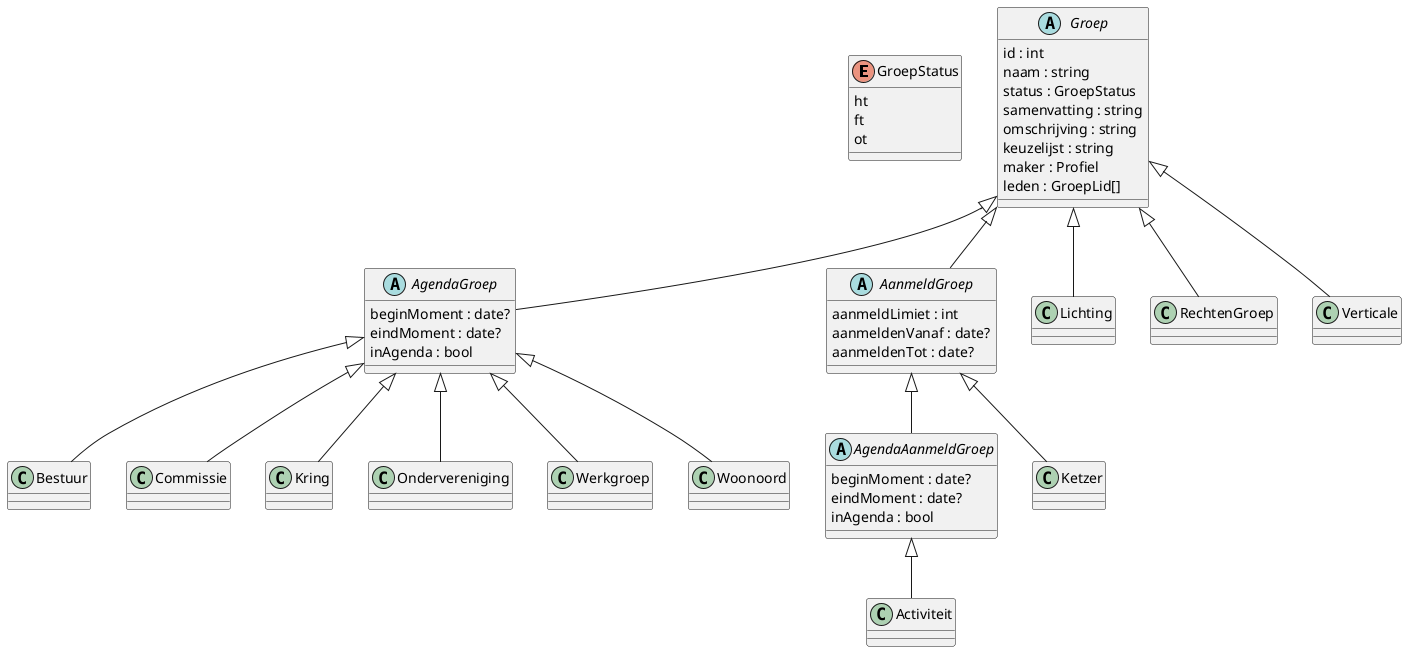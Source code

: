 @startuml

enum GroepStatus {
	ht
	ft
	ot
}

abstract class Groep {
	id : int
	naam : string
	status : GroepStatus
	samenvatting : string
	omschrijving : string
	keuzelijst : string
	maker : Profiel
	leden : GroepLid[]
}

abstract class AgendaGroep extends Groep {
	beginMoment : date?
	eindMoment : date?
	inAgenda : bool
}

abstract class AanmeldGroep extends Groep {
	aanmeldLimiet : int
	aanmeldenVanaf : date?
	aanmeldenTot : date?
}

abstract class AgendaAanmeldGroep extends AanmeldGroep {
	beginMoment : date?
	eindMoment : date?
	inAgenda : bool
}

class Activiteit extends AgendaAanmeldGroep {
}

class Bestuur extends AgendaGroep {
}

class Commissie extends AgendaGroep {
}

class Ketzer extends AanmeldGroep {
}
class Kring extends AgendaGroep {
}
class Lichting extends Groep {
}
class Ondervereniging extends AgendaGroep {
}
class RechtenGroep extends Groep {
}
class Verticale extends Groep {
}
class Werkgroep extends AgendaGroep {
}
class Woonoord extends AgendaGroep {
}

@enduml

